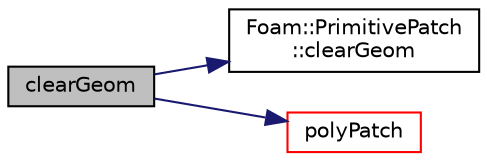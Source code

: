 digraph "clearGeom"
{
  bgcolor="transparent";
  edge [fontname="Helvetica",fontsize="10",labelfontname="Helvetica",labelfontsize="10"];
  node [fontname="Helvetica",fontsize="10",shape=record];
  rankdir="LR";
  Node212 [label="clearGeom",height=0.2,width=0.4,color="black", fillcolor="grey75", style="filled", fontcolor="black"];
  Node212 -> Node213 [color="midnightblue",fontsize="10",style="solid",fontname="Helvetica"];
  Node213 [label="Foam::PrimitivePatch\l::clearGeom",height=0.2,width=0.4,color="black",URL="$a28693.html#a499a7f858dc495c47b618e168fec6372"];
  Node212 -> Node214 [color="midnightblue",fontsize="10",style="solid",fontname="Helvetica"];
  Node214 [label="polyPatch",height=0.2,width=0.4,color="red",URL="$a28633.html#aaf78d4262a50cf7e71f170b6594e0c7a",tooltip="Construct from components. "];
}
